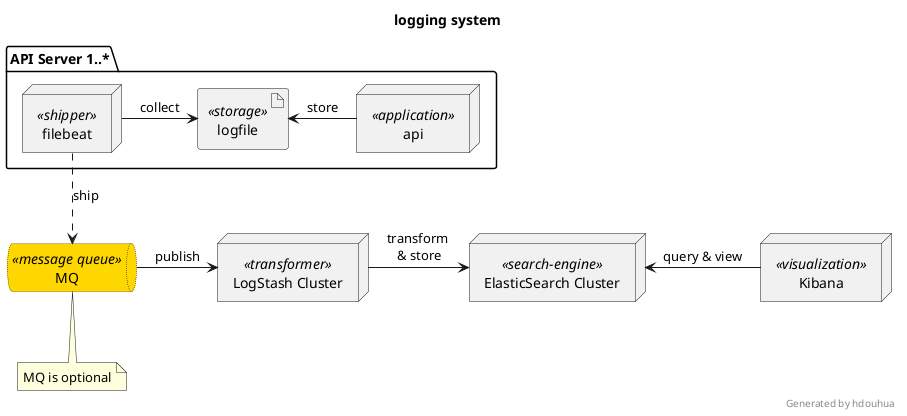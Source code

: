 @startuml logging
title logging system

skinparam componentStyle uml2
skinparam queue {
    backgroundColor<<message queue>> gold
    BorderStyle<<message queue>> dotted
}

package "API Server 1..*" {
    node api <<application>>
    artifact logfile <<storage>>
    node filebeat <<shipper>>
    api -left-> logfile : store
    filebeat -right-> logfile : collect
}

queue MQ <<message queue>>
note bottom of MQ: MQ is optional

node Kibana <<visualization>> as kibana
node "LogStash Cluster" <<transformer>> as logstash
node "ElasticSearch Cluster" <<search-engine>> as elastic

filebeat ..> [MQ] : ship
[MQ] -> logstash : publish
logstash -> elastic : transform \n& store
elastic <- kibana : query & view


right footer Generated by hdouhua
@enduml
